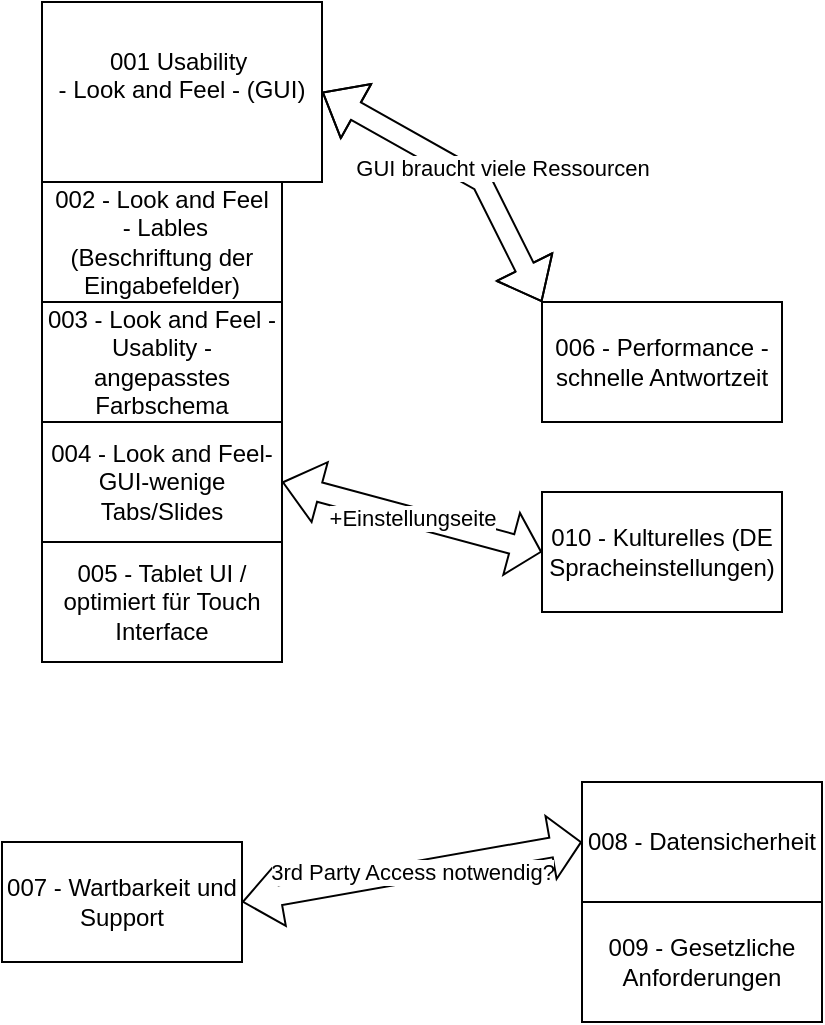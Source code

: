 <mxfile version="24.8.4">
  <diagram name="Seite-1" id="DnXB-zZTz2Z56x0SJixp">
    <mxGraphModel dx="1134" dy="597" grid="1" gridSize="10" guides="1" tooltips="1" connect="1" arrows="1" fold="1" page="1" pageScale="1" pageWidth="827" pageHeight="1169" math="0" shadow="0">
      <root>
        <mxCell id="0" />
        <mxCell id="1" parent="0" />
        <mxCell id="53tc38JX_SwPdcK8660q-1" value="004 - Look and Feel-GUI-wenige Tabs/Slides" style="rounded=0;whiteSpace=wrap;html=1;" parent="1" vertex="1">
          <mxGeometry x="110" y="490" width="120" height="60" as="geometry" />
        </mxCell>
        <mxCell id="TPI1LNmROSnbRB8zEQOW-5" value="003 -&amp;nbsp;Look and Feel - Usablity - angepasstes Farbschema" style="rounded=0;whiteSpace=wrap;html=1;" parent="1" vertex="1">
          <mxGeometry x="110" y="430" width="120" height="60" as="geometry" />
        </mxCell>
        <mxCell id="53tc38JX_SwPdcK8660q-2" value="005 - Tablet UI / optimiert für Touch Interface" style="rounded=0;whiteSpace=wrap;html=1;" parent="1" vertex="1">
          <mxGeometry x="110" y="550" width="120" height="60" as="geometry" />
        </mxCell>
        <mxCell id="BMYMCdN_uTUJN-gc38pX-7" value="006 - Performance - schnelle Antwortzeit" style="rounded=0;whiteSpace=wrap;html=1;" parent="1" vertex="1">
          <mxGeometry x="360" y="430" width="120" height="60" as="geometry" />
        </mxCell>
        <mxCell id="BMYMCdN_uTUJN-gc38pX-8" value="007 - Wartbarkeit und Support" style="rounded=0;whiteSpace=wrap;html=1;" parent="1" vertex="1">
          <mxGeometry x="90" y="700" width="120" height="60" as="geometry" />
        </mxCell>
        <mxCell id="BMYMCdN_uTUJN-gc38pX-9" value="008 - Datensicherheit" style="rounded=0;whiteSpace=wrap;html=1;" parent="1" vertex="1">
          <mxGeometry x="380" y="670" width="120" height="60" as="geometry" />
        </mxCell>
        <mxCell id="BMYMCdN_uTUJN-gc38pX-10" value="009 - Gesetzliche Anforderungen" style="rounded=0;whiteSpace=wrap;html=1;" parent="1" vertex="1">
          <mxGeometry x="380" y="730" width="120" height="60" as="geometry" />
        </mxCell>
        <mxCell id="BMYMCdN_uTUJN-gc38pX-11" value="010 - Kulturelles (DE Spracheinstellungen)" style="rounded=0;whiteSpace=wrap;html=1;" parent="1" vertex="1">
          <mxGeometry x="360" y="525" width="120" height="60" as="geometry" />
        </mxCell>
        <mxCell id="BMYMCdN_uTUJN-gc38pX-21" value="002 - Look and Feel&lt;div&gt;&amp;nbsp;- Lables&lt;div&gt;(Beschriftung der Eingabefelder)&lt;/div&gt;&lt;/div&gt;" style="rounded=0;whiteSpace=wrap;html=1;" parent="1" vertex="1">
          <mxGeometry x="110" y="370" width="120" height="60" as="geometry" />
        </mxCell>
        <mxCell id="BMYMCdN_uTUJN-gc38pX-22" value="001&amp;nbsp;&lt;span style=&quot;background-color: initial;&quot;&gt;Usability&amp;nbsp;&lt;/span&gt;&lt;div&gt;&lt;div style=&quot;font-size: 14px;&quot;&gt;&lt;div style=&quot;font-size: 12px; text-align: left; text-wrap-mode: nowrap;&quot;&gt;&lt;span style=&quot;text-align: center; text-wrap-mode: wrap;&quot;&gt;- Look and Feel - (GUI&lt;/span&gt;&lt;span style=&quot;text-align: center; text-wrap-mode: wrap; background-color: initial;&quot;&gt;)&lt;/span&gt;&lt;/div&gt;&lt;div&gt;&lt;span style=&quot;text-align: center; text-wrap-mode: wrap; background-color: initial;&quot;&gt;&lt;br&gt;&lt;/span&gt;&lt;/div&gt;&lt;/div&gt;&lt;/div&gt;" style="rounded=0;whiteSpace=wrap;html=1;" parent="1" vertex="1">
          <mxGeometry x="110" y="280" width="140" height="90" as="geometry" />
        </mxCell>
        <mxCell id="9yBHiL9fVLpHj2R266I5-1" value="" style="shape=flexArrow;endArrow=classic;startArrow=classic;html=1;rounded=0;exitX=1;exitY=0.5;exitDx=0;exitDy=0;" edge="1" parent="1" source="BMYMCdN_uTUJN-gc38pX-22">
          <mxGeometry width="100" height="100" relative="1" as="geometry">
            <mxPoint x="380" y="590" as="sourcePoint" />
            <mxPoint x="360" y="430" as="targetPoint" />
            <Array as="points">
              <mxPoint x="330" y="370" />
            </Array>
          </mxGeometry>
        </mxCell>
        <mxCell id="9yBHiL9fVLpHj2R266I5-4" value="GUI braucht viele Ressourcen" style="edgeLabel;html=1;align=center;verticalAlign=middle;resizable=0;points=[];" vertex="1" connectable="0" parent="9yBHiL9fVLpHj2R266I5-1">
          <mxGeometry x="0.003" y="1" relative="1" as="geometry">
            <mxPoint x="20" as="offset" />
          </mxGeometry>
        </mxCell>
        <mxCell id="9yBHiL9fVLpHj2R266I5-3" value="+Einstellungseite" style="shape=flexArrow;endArrow=classic;startArrow=classic;html=1;rounded=0;exitX=1;exitY=0.5;exitDx=0;exitDy=0;endWidth=21;endSize=4.74;entryX=0;entryY=0.5;entryDx=0;entryDy=0;" edge="1" parent="1" target="BMYMCdN_uTUJN-gc38pX-11">
          <mxGeometry width="100" height="100" relative="1" as="geometry">
            <mxPoint x="230" y="520" as="sourcePoint" />
            <mxPoint x="340" y="625" as="targetPoint" />
            <Array as="points" />
          </mxGeometry>
        </mxCell>
        <mxCell id="9yBHiL9fVLpHj2R266I5-5" value="3rd Party Access notwendig?" style="shape=flexArrow;endArrow=classic;startArrow=classic;html=1;rounded=0;exitX=1;exitY=0.5;exitDx=0;exitDy=0;endWidth=21;endSize=4.74;entryX=0;entryY=0.5;entryDx=0;entryDy=0;" edge="1" parent="1" source="BMYMCdN_uTUJN-gc38pX-8" target="BMYMCdN_uTUJN-gc38pX-9">
          <mxGeometry width="100" height="100" relative="1" as="geometry">
            <mxPoint x="230" y="715" as="sourcePoint" />
            <mxPoint x="350" y="700" as="targetPoint" />
            <Array as="points" />
          </mxGeometry>
        </mxCell>
      </root>
    </mxGraphModel>
  </diagram>
</mxfile>
